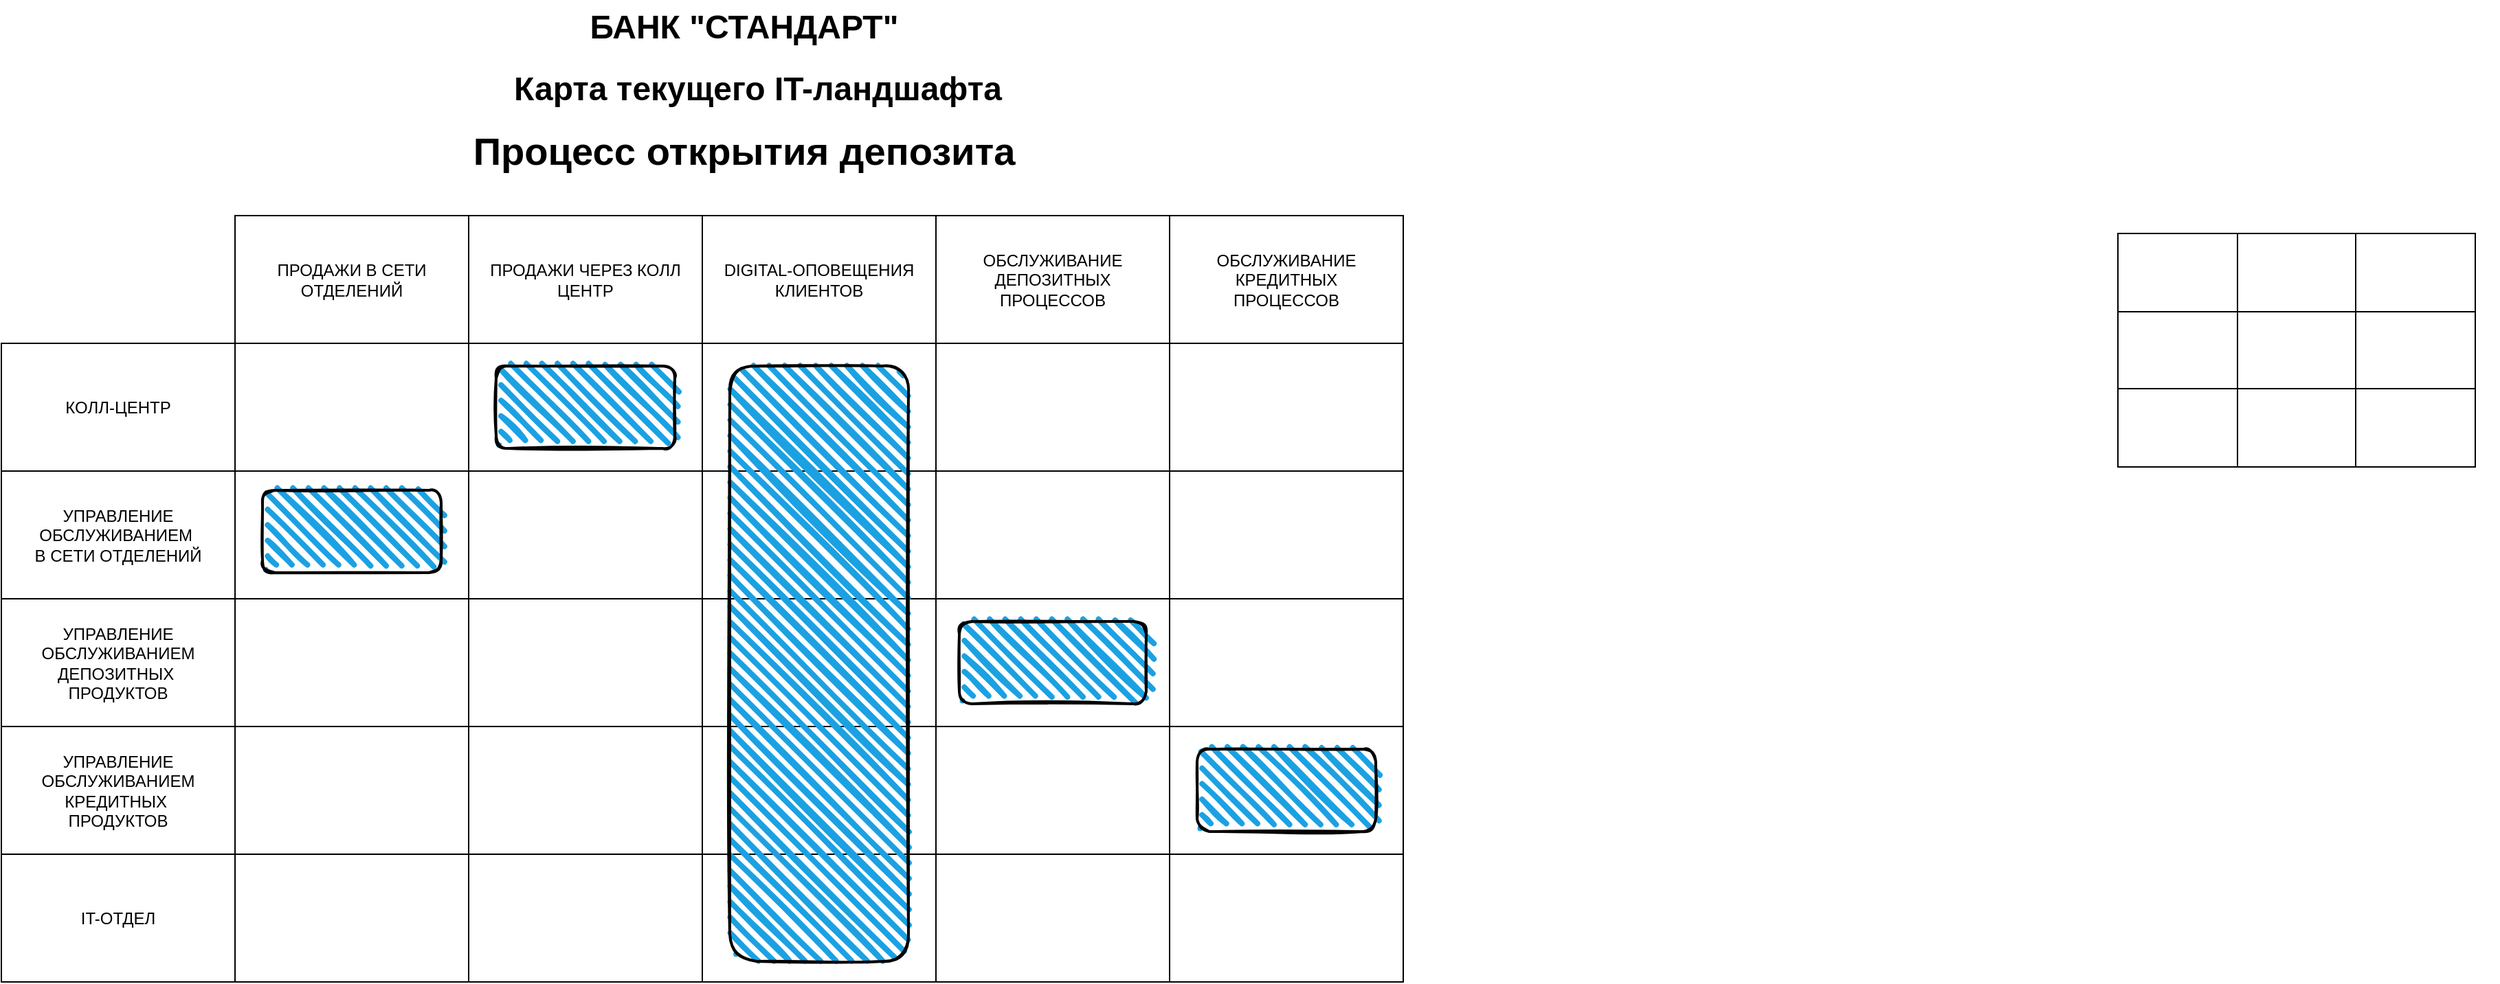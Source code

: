 <mxfile version="25.0.2">
  <diagram name="Page-1" id="fc2ac565-0d4e-3f0d-88b0-a54af1634ed7">
    <mxGraphModel dx="1674" dy="854" grid="1" gridSize="10" guides="1" tooltips="1" connect="0" arrows="1" fold="1" page="1" pageScale="1.5" pageWidth="1169" pageHeight="827" background="none" math="0" shadow="0">
      <root>
        <mxCell id="0" style=";html=1;" />
        <mxCell id="1" style=";html=1;" parent="0" />
        <mxCell id="iBaxnLrJakrebYnxHkMO-363" value="&lt;strong&gt;Карта текущего IT-ландшафта&lt;/strong&gt;" style="text;strokeColor=none;fillColor=none;html=1;fontSize=24;fontStyle=1;verticalAlign=middle;align=center;" vertex="1" parent="1">
          <mxGeometry x="1100" y="420" width="640" height="30" as="geometry" />
        </mxCell>
        <mxCell id="iBaxnLrJakrebYnxHkMO-364" value="" style="shape=table;startSize=0;container=1;collapsible=0;childLayout=tableLayout;fontSize=16;" vertex="1" parent="1">
          <mxGeometry x="2410" y="540" width="260" height="170" as="geometry" />
        </mxCell>
        <mxCell id="iBaxnLrJakrebYnxHkMO-365" value="" style="shape=tableRow;horizontal=0;startSize=0;swimlaneHead=0;swimlaneBody=0;strokeColor=inherit;top=0;left=0;bottom=0;right=0;collapsible=0;dropTarget=0;fillColor=none;points=[[0,0.5],[1,0.5]];portConstraint=eastwest;fontSize=16;" vertex="1" parent="iBaxnLrJakrebYnxHkMO-364">
          <mxGeometry width="260" height="57" as="geometry" />
        </mxCell>
        <mxCell id="iBaxnLrJakrebYnxHkMO-366" value="" style="shape=partialRectangle;html=1;whiteSpace=wrap;connectable=0;strokeColor=inherit;overflow=hidden;fillColor=none;top=0;left=0;bottom=0;right=0;pointerEvents=1;fontSize=16;" vertex="1" parent="iBaxnLrJakrebYnxHkMO-365">
          <mxGeometry width="87" height="57" as="geometry">
            <mxRectangle width="87" height="57" as="alternateBounds" />
          </mxGeometry>
        </mxCell>
        <mxCell id="iBaxnLrJakrebYnxHkMO-367" value="" style="shape=partialRectangle;html=1;whiteSpace=wrap;connectable=0;strokeColor=inherit;overflow=hidden;fillColor=none;top=0;left=0;bottom=0;right=0;pointerEvents=1;fontSize=16;" vertex="1" parent="iBaxnLrJakrebYnxHkMO-365">
          <mxGeometry x="87" width="86" height="57" as="geometry">
            <mxRectangle width="86" height="57" as="alternateBounds" />
          </mxGeometry>
        </mxCell>
        <mxCell id="iBaxnLrJakrebYnxHkMO-368" value="" style="shape=partialRectangle;html=1;whiteSpace=wrap;connectable=0;strokeColor=inherit;overflow=hidden;fillColor=none;top=0;left=0;bottom=0;right=0;pointerEvents=1;fontSize=16;" vertex="1" parent="iBaxnLrJakrebYnxHkMO-365">
          <mxGeometry x="173" width="87" height="57" as="geometry">
            <mxRectangle width="87" height="57" as="alternateBounds" />
          </mxGeometry>
        </mxCell>
        <mxCell id="iBaxnLrJakrebYnxHkMO-369" value="" style="shape=tableRow;horizontal=0;startSize=0;swimlaneHead=0;swimlaneBody=0;strokeColor=inherit;top=0;left=0;bottom=0;right=0;collapsible=0;dropTarget=0;fillColor=none;points=[[0,0.5],[1,0.5]];portConstraint=eastwest;fontSize=16;" vertex="1" parent="iBaxnLrJakrebYnxHkMO-364">
          <mxGeometry y="57" width="260" height="56" as="geometry" />
        </mxCell>
        <mxCell id="iBaxnLrJakrebYnxHkMO-370" value="" style="shape=partialRectangle;html=1;whiteSpace=wrap;connectable=0;strokeColor=inherit;overflow=hidden;fillColor=none;top=0;left=0;bottom=0;right=0;pointerEvents=1;fontSize=16;" vertex="1" parent="iBaxnLrJakrebYnxHkMO-369">
          <mxGeometry width="87" height="56" as="geometry">
            <mxRectangle width="87" height="56" as="alternateBounds" />
          </mxGeometry>
        </mxCell>
        <mxCell id="iBaxnLrJakrebYnxHkMO-371" value="" style="shape=partialRectangle;html=1;whiteSpace=wrap;connectable=0;strokeColor=inherit;overflow=hidden;fillColor=none;top=0;left=0;bottom=0;right=0;pointerEvents=1;fontSize=16;" vertex="1" parent="iBaxnLrJakrebYnxHkMO-369">
          <mxGeometry x="87" width="86" height="56" as="geometry">
            <mxRectangle width="86" height="56" as="alternateBounds" />
          </mxGeometry>
        </mxCell>
        <mxCell id="iBaxnLrJakrebYnxHkMO-372" value="" style="shape=partialRectangle;html=1;whiteSpace=wrap;connectable=0;strokeColor=inherit;overflow=hidden;fillColor=none;top=0;left=0;bottom=0;right=0;pointerEvents=1;fontSize=16;" vertex="1" parent="iBaxnLrJakrebYnxHkMO-369">
          <mxGeometry x="173" width="87" height="56" as="geometry">
            <mxRectangle width="87" height="56" as="alternateBounds" />
          </mxGeometry>
        </mxCell>
        <mxCell id="iBaxnLrJakrebYnxHkMO-373" value="" style="shape=tableRow;horizontal=0;startSize=0;swimlaneHead=0;swimlaneBody=0;strokeColor=inherit;top=0;left=0;bottom=0;right=0;collapsible=0;dropTarget=0;fillColor=none;points=[[0,0.5],[1,0.5]];portConstraint=eastwest;fontSize=16;" vertex="1" parent="iBaxnLrJakrebYnxHkMO-364">
          <mxGeometry y="113" width="260" height="57" as="geometry" />
        </mxCell>
        <mxCell id="iBaxnLrJakrebYnxHkMO-374" value="" style="shape=partialRectangle;html=1;whiteSpace=wrap;connectable=0;strokeColor=inherit;overflow=hidden;fillColor=none;top=0;left=0;bottom=0;right=0;pointerEvents=1;fontSize=16;" vertex="1" parent="iBaxnLrJakrebYnxHkMO-373">
          <mxGeometry width="87" height="57" as="geometry">
            <mxRectangle width="87" height="57" as="alternateBounds" />
          </mxGeometry>
        </mxCell>
        <mxCell id="iBaxnLrJakrebYnxHkMO-375" value="" style="shape=partialRectangle;html=1;whiteSpace=wrap;connectable=0;strokeColor=inherit;overflow=hidden;fillColor=none;top=0;left=0;bottom=0;right=0;pointerEvents=1;fontSize=16;" vertex="1" parent="iBaxnLrJakrebYnxHkMO-373">
          <mxGeometry x="87" width="86" height="57" as="geometry">
            <mxRectangle width="86" height="57" as="alternateBounds" />
          </mxGeometry>
        </mxCell>
        <mxCell id="iBaxnLrJakrebYnxHkMO-376" value="" style="shape=partialRectangle;html=1;whiteSpace=wrap;connectable=0;strokeColor=inherit;overflow=hidden;fillColor=none;top=0;left=0;bottom=0;right=0;pointerEvents=1;fontSize=16;" vertex="1" parent="iBaxnLrJakrebYnxHkMO-373">
          <mxGeometry x="173" width="87" height="57" as="geometry">
            <mxRectangle width="87" height="57" as="alternateBounds" />
          </mxGeometry>
        </mxCell>
        <mxCell id="iBaxnLrJakrebYnxHkMO-377" value="" style="shape=partialRectangle;html=1;whiteSpace=wrap;connectable=0;strokeColor=inherit;overflow=hidden;fillColor=none;top=0;left=0;bottom=0;right=0;pointerEvents=1;fontSize=16;" vertex="1" parent="1">
          <mxGeometry x="2600" y="530" width="87" height="57" as="geometry">
            <mxRectangle width="87" height="57" as="alternateBounds" />
          </mxGeometry>
        </mxCell>
        <mxCell id="iBaxnLrJakrebYnxHkMO-378" value="" style="shape=partialRectangle;html=1;whiteSpace=wrap;connectable=0;strokeColor=inherit;overflow=hidden;fillColor=none;top=0;left=0;bottom=0;right=0;pointerEvents=1;fontSize=16;" vertex="1" parent="1">
          <mxGeometry x="2600" y="587" width="87" height="56" as="geometry">
            <mxRectangle width="87" height="56" as="alternateBounds" />
          </mxGeometry>
        </mxCell>
        <mxCell id="iBaxnLrJakrebYnxHkMO-379" value="" style="shape=partialRectangle;html=1;whiteSpace=wrap;connectable=0;strokeColor=inherit;overflow=hidden;fillColor=none;top=0;left=0;bottom=0;right=0;pointerEvents=1;fontSize=16;" vertex="1" parent="1">
          <mxGeometry x="2600" y="643" width="87" height="57" as="geometry">
            <mxRectangle width="87" height="57" as="alternateBounds" />
          </mxGeometry>
        </mxCell>
        <mxCell id="iBaxnLrJakrebYnxHkMO-382" value="ПРОДАЖИ В СЕТИ ОТДЕЛЕНИЙ" style="rounded=0;whiteSpace=wrap;html=1;" vertex="1" parent="1">
          <mxGeometry x="1040" y="527" width="170" height="93" as="geometry" />
        </mxCell>
        <mxCell id="iBaxnLrJakrebYnxHkMO-383" value="" style="shape=partialRectangle;html=1;whiteSpace=wrap;connectable=0;strokeColor=inherit;overflow=hidden;fillColor=none;top=0;left=0;bottom=0;right=0;pointerEvents=1;fontSize=16;" vertex="1" parent="1">
          <mxGeometry x="1360" y="580" width="87" height="57" as="geometry">
            <mxRectangle width="87" height="57" as="alternateBounds" />
          </mxGeometry>
        </mxCell>
        <mxCell id="iBaxnLrJakrebYnxHkMO-384" value="" style="shape=partialRectangle;html=1;whiteSpace=wrap;connectable=0;strokeColor=inherit;overflow=hidden;fillColor=none;top=0;left=0;bottom=0;right=0;pointerEvents=1;fontSize=16;" vertex="1" parent="1">
          <mxGeometry x="1360" y="637" width="87" height="56" as="geometry">
            <mxRectangle width="87" height="56" as="alternateBounds" />
          </mxGeometry>
        </mxCell>
        <mxCell id="iBaxnLrJakrebYnxHkMO-385" value="" style="shape=partialRectangle;html=1;whiteSpace=wrap;connectable=0;strokeColor=inherit;overflow=hidden;fillColor=none;top=0;left=0;bottom=0;right=0;pointerEvents=1;fontSize=16;" vertex="1" parent="1">
          <mxGeometry x="1360" y="693" width="87" height="57" as="geometry">
            <mxRectangle width="87" height="57" as="alternateBounds" />
          </mxGeometry>
        </mxCell>
        <mxCell id="iBaxnLrJakrebYnxHkMO-386" value="ПРОДАЖИ ЧЕРЕЗ КОЛЛ ЦЕНТР" style="rounded=0;whiteSpace=wrap;html=1;" vertex="1" parent="1">
          <mxGeometry x="1210" y="527" width="170" height="93" as="geometry" />
        </mxCell>
        <mxCell id="iBaxnLrJakrebYnxHkMO-387" value="DIGITAL-ОПОВЕЩЕНИЯ КЛИЕНТОВ" style="rounded=0;whiteSpace=wrap;html=1;" vertex="1" parent="1">
          <mxGeometry x="1380" y="527" width="170" height="93" as="geometry" />
        </mxCell>
        <mxCell id="iBaxnLrJakrebYnxHkMO-388" value="ОБСЛУЖИВАНИЕ ДЕПОЗИТНЫХ&lt;div&gt;ПРОЦЕССОВ&lt;/div&gt;" style="rounded=0;whiteSpace=wrap;html=1;" vertex="1" parent="1">
          <mxGeometry x="1550" y="527" width="170" height="93" as="geometry" />
        </mxCell>
        <mxCell id="iBaxnLrJakrebYnxHkMO-391" value="КОЛЛ-ЦЕНТР" style="rounded=0;whiteSpace=wrap;html=1;" vertex="1" parent="1">
          <mxGeometry x="870" y="620" width="170" height="93" as="geometry" />
        </mxCell>
        <mxCell id="iBaxnLrJakrebYnxHkMO-393" value="УПРАВЛЕНИЕ ОБСЛУЖИВАНИЕМ&amp;nbsp;&lt;div&gt;В СЕТИ ОТДЕЛЕНИЙ&lt;/div&gt;" style="rounded=0;whiteSpace=wrap;html=1;" vertex="1" parent="1">
          <mxGeometry x="870" y="713" width="170" height="93" as="geometry" />
        </mxCell>
        <mxCell id="iBaxnLrJakrebYnxHkMO-394" value="УПРАВЛЕНИЕ ОБСЛУЖИВАНИЕМ ДЕПОЗИТНЫХ&amp;nbsp;&lt;div&gt;ПРОДУКТОВ&lt;/div&gt;" style="rounded=0;whiteSpace=wrap;html=1;" vertex="1" parent="1">
          <mxGeometry x="870" y="806" width="170" height="93" as="geometry" />
        </mxCell>
        <mxCell id="iBaxnLrJakrebYnxHkMO-396" value="" style="rounded=0;whiteSpace=wrap;html=1;" vertex="1" parent="1">
          <mxGeometry x="1040" y="620" width="170" height="93" as="geometry" />
        </mxCell>
        <mxCell id="iBaxnLrJakrebYnxHkMO-397" value="" style="rounded=0;whiteSpace=wrap;html=1;" vertex="1" parent="1">
          <mxGeometry x="1210" y="620" width="170" height="93" as="geometry" />
        </mxCell>
        <mxCell id="iBaxnLrJakrebYnxHkMO-400" value="" style="rounded=0;whiteSpace=wrap;html=1;" vertex="1" parent="1">
          <mxGeometry x="1380" y="620" width="170" height="93" as="geometry" />
        </mxCell>
        <mxCell id="iBaxnLrJakrebYnxHkMO-401" value="" style="rounded=0;whiteSpace=wrap;html=1;" vertex="1" parent="1">
          <mxGeometry x="1550" y="620" width="170" height="93" as="geometry" />
        </mxCell>
        <mxCell id="iBaxnLrJakrebYnxHkMO-408" value="" style="rounded=0;whiteSpace=wrap;html=1;" vertex="1" parent="1">
          <mxGeometry x="1040" y="713" width="170" height="93" as="geometry" />
        </mxCell>
        <mxCell id="iBaxnLrJakrebYnxHkMO-409" value="" style="rounded=0;whiteSpace=wrap;html=1;" vertex="1" parent="1">
          <mxGeometry x="1210" y="713" width="170" height="93" as="geometry" />
        </mxCell>
        <mxCell id="iBaxnLrJakrebYnxHkMO-410" value="" style="rounded=0;whiteSpace=wrap;html=1;" vertex="1" parent="1">
          <mxGeometry x="1040" y="806" width="170" height="93" as="geometry" />
        </mxCell>
        <mxCell id="iBaxnLrJakrebYnxHkMO-411" value="" style="rounded=0;whiteSpace=wrap;html=1;" vertex="1" parent="1">
          <mxGeometry x="1210" y="806" width="170" height="93" as="geometry" />
        </mxCell>
        <mxCell id="iBaxnLrJakrebYnxHkMO-412" value="" style="rounded=0;whiteSpace=wrap;html=1;" vertex="1" parent="1">
          <mxGeometry x="1380" y="713" width="170" height="93" as="geometry" />
        </mxCell>
        <mxCell id="iBaxnLrJakrebYnxHkMO-413" value="" style="rounded=0;whiteSpace=wrap;html=1;" vertex="1" parent="1">
          <mxGeometry x="1550" y="713" width="170" height="93" as="geometry" />
        </mxCell>
        <mxCell id="iBaxnLrJakrebYnxHkMO-414" value="" style="rounded=0;whiteSpace=wrap;html=1;" vertex="1" parent="1">
          <mxGeometry x="1380" y="806" width="170" height="93" as="geometry" />
        </mxCell>
        <mxCell id="iBaxnLrJakrebYnxHkMO-415" value="" style="rounded=0;whiteSpace=wrap;html=1;" vertex="1" parent="1">
          <mxGeometry x="1550" y="806" width="170" height="93" as="geometry" />
        </mxCell>
        <mxCell id="iBaxnLrJakrebYnxHkMO-438" value="" style="rounded=1;whiteSpace=wrap;html=1;strokeWidth=2;fillWeight=4;hachureGap=8;hachureAngle=45;fillColor=#1ba1e2;sketch=1;" vertex="1" parent="1">
          <mxGeometry x="1060" y="727" width="130" height="60" as="geometry" />
        </mxCell>
        <mxCell id="iBaxnLrJakrebYnxHkMO-439" value="" style="rounded=1;whiteSpace=wrap;html=1;strokeWidth=2;fillWeight=4;hachureGap=8;hachureAngle=45;fillColor=#1ba1e2;sketch=1;" vertex="1" parent="1">
          <mxGeometry x="1567" y="822.5" width="136" height="60" as="geometry" />
        </mxCell>
        <mxCell id="iBaxnLrJakrebYnxHkMO-441" value="БАНК &quot;СТАНДАРТ&quot;" style="text;strokeColor=none;fillColor=none;html=1;fontSize=24;fontStyle=1;verticalAlign=middle;align=center;" vertex="1" parent="1">
          <mxGeometry x="1360" y="370" width="100" height="40" as="geometry" />
        </mxCell>
        <mxCell id="iBaxnLrJakrebYnxHkMO-445" value="&lt;meta charset=&quot;utf-8&quot;&gt;&lt;h3&gt;Процесс открытия депозита&lt;/h3&gt;" style="text;strokeColor=none;fillColor=none;html=1;fontSize=24;fontStyle=1;verticalAlign=middle;align=center;rotation=0;" vertex="1" parent="1">
          <mxGeometry x="1360" y="460" width="100" height="40" as="geometry" />
        </mxCell>
        <mxCell id="iBaxnLrJakrebYnxHkMO-446" value="УПРАВЛЕНИЕ ОБСЛУЖИВАНИЕМ КРЕДИТНЫХ&amp;nbsp;&lt;div&gt;ПРОДУКТОВ&lt;/div&gt;" style="rounded=0;whiteSpace=wrap;html=1;" vertex="1" parent="1">
          <mxGeometry x="870" y="899" width="170" height="93" as="geometry" />
        </mxCell>
        <mxCell id="iBaxnLrJakrebYnxHkMO-447" value="" style="rounded=0;whiteSpace=wrap;html=1;" vertex="1" parent="1">
          <mxGeometry x="1040" y="899" width="170" height="93" as="geometry" />
        </mxCell>
        <mxCell id="iBaxnLrJakrebYnxHkMO-448" value="" style="rounded=0;whiteSpace=wrap;html=1;" vertex="1" parent="1">
          <mxGeometry x="1210" y="899" width="170" height="93" as="geometry" />
        </mxCell>
        <mxCell id="iBaxnLrJakrebYnxHkMO-449" value="" style="rounded=0;whiteSpace=wrap;html=1;" vertex="1" parent="1">
          <mxGeometry x="1380" y="899" width="170" height="93" as="geometry" />
        </mxCell>
        <mxCell id="iBaxnLrJakrebYnxHkMO-450" value="" style="rounded=0;whiteSpace=wrap;html=1;" vertex="1" parent="1">
          <mxGeometry x="1550" y="899" width="170" height="93" as="geometry" />
        </mxCell>
        <mxCell id="iBaxnLrJakrebYnxHkMO-451" value="ОБСЛУЖИВАНИЕ КРЕДИТНЫХ&lt;div&gt;ПРОЦЕССОВ&lt;/div&gt;" style="rounded=0;whiteSpace=wrap;html=1;" vertex="1" parent="1">
          <mxGeometry x="1720" y="527" width="170" height="93" as="geometry" />
        </mxCell>
        <mxCell id="iBaxnLrJakrebYnxHkMO-452" value="" style="rounded=0;whiteSpace=wrap;html=1;" vertex="1" parent="1">
          <mxGeometry x="1720" y="620" width="170" height="93" as="geometry" />
        </mxCell>
        <mxCell id="iBaxnLrJakrebYnxHkMO-453" value="" style="rounded=0;whiteSpace=wrap;html=1;" vertex="1" parent="1">
          <mxGeometry x="1720" y="713" width="170" height="93" as="geometry" />
        </mxCell>
        <mxCell id="iBaxnLrJakrebYnxHkMO-454" value="" style="rounded=0;whiteSpace=wrap;html=1;" vertex="1" parent="1">
          <mxGeometry x="1720" y="806" width="170" height="93" as="geometry" />
        </mxCell>
        <mxCell id="iBaxnLrJakrebYnxHkMO-455" value="" style="rounded=0;whiteSpace=wrap;html=1;" vertex="1" parent="1">
          <mxGeometry x="1720" y="899" width="170" height="93" as="geometry" />
        </mxCell>
        <mxCell id="iBaxnLrJakrebYnxHkMO-457" value="" style="rounded=1;whiteSpace=wrap;html=1;strokeWidth=2;fillWeight=4;hachureGap=8;hachureAngle=45;fillColor=#1ba1e2;sketch=1;" vertex="1" parent="1">
          <mxGeometry x="1740" y="915.5" width="130" height="60" as="geometry" />
        </mxCell>
        <mxCell id="iBaxnLrJakrebYnxHkMO-458" value="" style="rounded=1;whiteSpace=wrap;html=1;strokeWidth=2;fillWeight=4;hachureGap=8;hachureAngle=45;fillColor=#1ba1e2;sketch=1;" vertex="1" parent="1">
          <mxGeometry x="1230" y="636.5" width="130" height="60" as="geometry" />
        </mxCell>
        <mxCell id="iBaxnLrJakrebYnxHkMO-460" value="IT-ОТДЕЛ" style="rounded=0;whiteSpace=wrap;html=1;" vertex="1" parent="1">
          <mxGeometry x="870" y="992" width="170" height="93" as="geometry" />
        </mxCell>
        <mxCell id="iBaxnLrJakrebYnxHkMO-461" value="" style="rounded=0;whiteSpace=wrap;html=1;" vertex="1" parent="1">
          <mxGeometry x="1040" y="992" width="170" height="93" as="geometry" />
        </mxCell>
        <mxCell id="iBaxnLrJakrebYnxHkMO-462" value="" style="rounded=0;whiteSpace=wrap;html=1;" vertex="1" parent="1">
          <mxGeometry x="1210" y="992" width="170" height="93" as="geometry" />
        </mxCell>
        <mxCell id="iBaxnLrJakrebYnxHkMO-463" value="" style="rounded=0;whiteSpace=wrap;html=1;" vertex="1" parent="1">
          <mxGeometry x="1380" y="992" width="170" height="93" as="geometry" />
        </mxCell>
        <mxCell id="iBaxnLrJakrebYnxHkMO-464" value="" style="rounded=0;whiteSpace=wrap;html=1;" vertex="1" parent="1">
          <mxGeometry x="1550" y="992" width="170" height="93" as="geometry" />
        </mxCell>
        <mxCell id="iBaxnLrJakrebYnxHkMO-465" value="" style="rounded=0;whiteSpace=wrap;html=1;" vertex="1" parent="1">
          <mxGeometry x="1720" y="992" width="170" height="93" as="geometry" />
        </mxCell>
        <mxCell id="iBaxnLrJakrebYnxHkMO-459" value="" style="rounded=1;whiteSpace=wrap;html=1;strokeWidth=2;fillWeight=4;hachureGap=8;hachureAngle=45;fillColor=#1ba1e2;sketch=1;" vertex="1" parent="1">
          <mxGeometry x="1400" y="636.5" width="130" height="433.5" as="geometry" />
        </mxCell>
      </root>
    </mxGraphModel>
  </diagram>
</mxfile>
